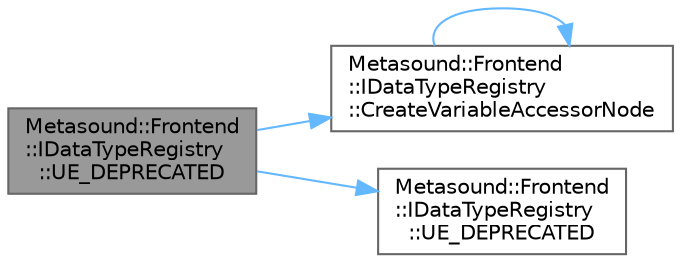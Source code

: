digraph "Metasound::Frontend::IDataTypeRegistry::UE_DEPRECATED"
{
 // INTERACTIVE_SVG=YES
 // LATEX_PDF_SIZE
  bgcolor="transparent";
  edge [fontname=Helvetica,fontsize=10,labelfontname=Helvetica,labelfontsize=10];
  node [fontname=Helvetica,fontsize=10,shape=box,height=0.2,width=0.4];
  rankdir="LR";
  Node1 [id="Node000001",label="Metasound::Frontend\l::IDataTypeRegistry\l::UE_DEPRECATED",height=0.2,width=0.4,color="gray40", fillcolor="grey60", style="filled", fontcolor="black",tooltip=" "];
  Node1 -> Node2 [id="edge1_Node000001_Node000002",color="steelblue1",style="solid",tooltip=" "];
  Node2 [id="Node000002",label="Metasound::Frontend\l::IDataTypeRegistry\l::CreateVariableAccessorNode",height=0.2,width=0.4,color="grey40", fillcolor="white", style="filled",URL="$dc/d63/classMetasound_1_1Frontend_1_1IDataTypeRegistry.html#aaaf9aea5508c509a5bfe859ecdfbbc6b",tooltip=" "];
  Node2 -> Node2 [id="edge2_Node000002_Node000002",color="steelblue1",style="solid",tooltip=" "];
  Node1 -> Node3 [id="edge3_Node000001_Node000003",color="steelblue1",style="solid",tooltip=" "];
  Node3 [id="Node000003",label="Metasound::Frontend\l::IDataTypeRegistry\l::UE_DEPRECATED",height=0.2,width=0.4,color="grey40", fillcolor="white", style="filled",URL="$dc/d63/classMetasound_1_1Frontend_1_1IDataTypeRegistry.html#aa49b43433922b19357f0b5e2f30192fc",tooltip="Below are node creation methods for creation special nodes related to an individual data type."];
}
